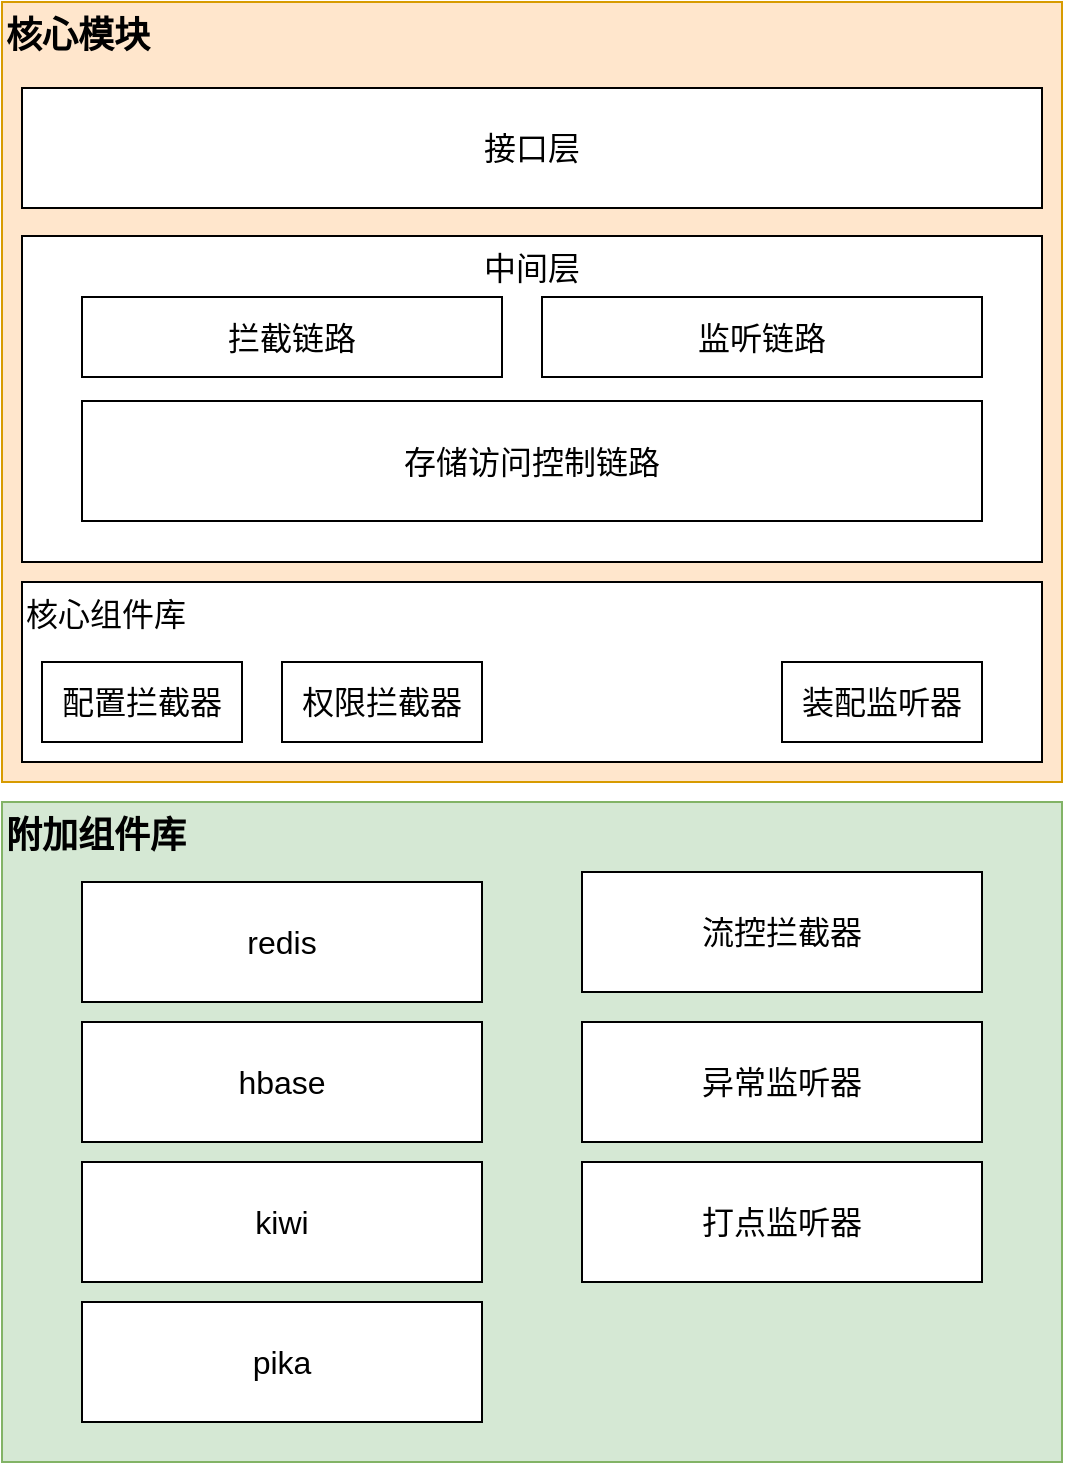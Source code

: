 <mxfile version="17.4.2" type="github">
  <diagram id="GQeWL2nTSIG87tDZNMUT" name="Page-1">
    <mxGraphModel dx="1278" dy="747" grid="1" gridSize="10" guides="1" tooltips="1" connect="1" arrows="1" fold="1" page="1" pageScale="1" pageWidth="827" pageHeight="1169" math="0" shadow="0">
      <root>
        <mxCell id="0" />
        <mxCell id="1" parent="0" />
        <mxCell id="KhDFo-M1c330gRiOqBZQ-3" value="附加组件库" style="rounded=0;whiteSpace=wrap;html=1;verticalAlign=top;align=left;fontSize=18;fontStyle=1;fillColor=#d5e8d4;strokeColor=#82b366;" vertex="1" parent="1">
          <mxGeometry x="130" y="550" width="530" height="330" as="geometry" />
        </mxCell>
        <mxCell id="KhDFo-M1c330gRiOqBZQ-4" value="核心模块" style="rounded=0;whiteSpace=wrap;html=1;verticalAlign=top;align=left;fontSize=18;fontStyle=1;fillColor=#ffe6cc;strokeColor=#d79b00;" vertex="1" parent="1">
          <mxGeometry x="130" y="150" width="530" height="390" as="geometry" />
        </mxCell>
        <mxCell id="KhDFo-M1c330gRiOqBZQ-5" value="中间层" style="rounded=0;whiteSpace=wrap;html=1;verticalAlign=top;fontSize=16;" vertex="1" parent="1">
          <mxGeometry x="140" y="267" width="510" height="163" as="geometry" />
        </mxCell>
        <mxCell id="KhDFo-M1c330gRiOqBZQ-6" value="存储访问控制链路" style="rounded=0;whiteSpace=wrap;html=1;fontSize=16;" vertex="1" parent="1">
          <mxGeometry x="170" y="349.5" width="450" height="60" as="geometry" />
        </mxCell>
        <mxCell id="KhDFo-M1c330gRiOqBZQ-7" value="拦截链路" style="rounded=0;whiteSpace=wrap;html=1;fontSize=16;" vertex="1" parent="1">
          <mxGeometry x="170" y="297.5" width="210" height="40" as="geometry" />
        </mxCell>
        <mxCell id="KhDFo-M1c330gRiOqBZQ-8" value="核心组件库" style="rounded=0;whiteSpace=wrap;html=1;fontSize=16;verticalAlign=top;align=left;" vertex="1" parent="1">
          <mxGeometry x="140" y="440" width="510" height="90" as="geometry" />
        </mxCell>
        <mxCell id="KhDFo-M1c330gRiOqBZQ-10" value="监听链路" style="rounded=0;whiteSpace=wrap;html=1;fontSize=16;" vertex="1" parent="1">
          <mxGeometry x="400" y="297.5" width="220" height="40" as="geometry" />
        </mxCell>
        <mxCell id="KhDFo-M1c330gRiOqBZQ-11" value="接口层" style="rounded=0;whiteSpace=wrap;html=1;fontSize=16;" vertex="1" parent="1">
          <mxGeometry x="140" y="193" width="510" height="60" as="geometry" />
        </mxCell>
        <mxCell id="KhDFo-M1c330gRiOqBZQ-12" value="redis" style="rounded=0;whiteSpace=wrap;html=1;fontSize=16;" vertex="1" parent="1">
          <mxGeometry x="170" y="590" width="200" height="60" as="geometry" />
        </mxCell>
        <mxCell id="KhDFo-M1c330gRiOqBZQ-13" value="hbase" style="rounded=0;whiteSpace=wrap;html=1;fontSize=16;" vertex="1" parent="1">
          <mxGeometry x="170" y="660" width="200" height="60" as="geometry" />
        </mxCell>
        <mxCell id="KhDFo-M1c330gRiOqBZQ-14" value="kiwi" style="rounded=0;whiteSpace=wrap;html=1;fontSize=16;" vertex="1" parent="1">
          <mxGeometry x="170" y="730" width="200" height="60" as="geometry" />
        </mxCell>
        <mxCell id="KhDFo-M1c330gRiOqBZQ-15" value="pika" style="rounded=0;whiteSpace=wrap;html=1;fontSize=16;" vertex="1" parent="1">
          <mxGeometry x="170" y="800" width="200" height="60" as="geometry" />
        </mxCell>
        <mxCell id="KhDFo-M1c330gRiOqBZQ-16" value="权限拦截器" style="rounded=0;whiteSpace=wrap;html=1;fontSize=16;" vertex="1" parent="1">
          <mxGeometry x="270" y="480" width="100" height="40" as="geometry" />
        </mxCell>
        <mxCell id="KhDFo-M1c330gRiOqBZQ-17" value="异常监听器" style="rounded=0;whiteSpace=wrap;html=1;fontSize=16;" vertex="1" parent="1">
          <mxGeometry x="420" y="660" width="200" height="60" as="geometry" />
        </mxCell>
        <mxCell id="KhDFo-M1c330gRiOqBZQ-18" value="流控拦截器" style="rounded=0;whiteSpace=wrap;html=1;fontSize=16;" vertex="1" parent="1">
          <mxGeometry x="420" y="585" width="200" height="60" as="geometry" />
        </mxCell>
        <mxCell id="KhDFo-M1c330gRiOqBZQ-19" value="装配监听器" style="rounded=0;whiteSpace=wrap;html=1;fontSize=16;" vertex="1" parent="1">
          <mxGeometry x="520" y="480" width="100" height="40" as="geometry" />
        </mxCell>
        <mxCell id="KhDFo-M1c330gRiOqBZQ-20" value="配置拦截器" style="rounded=0;whiteSpace=wrap;html=1;fontSize=16;" vertex="1" parent="1">
          <mxGeometry x="150" y="480" width="100" height="40" as="geometry" />
        </mxCell>
        <mxCell id="KhDFo-M1c330gRiOqBZQ-21" value="打点监听器" style="rounded=0;whiteSpace=wrap;html=1;fontSize=16;" vertex="1" parent="1">
          <mxGeometry x="420" y="730" width="200" height="60" as="geometry" />
        </mxCell>
      </root>
    </mxGraphModel>
  </diagram>
</mxfile>
